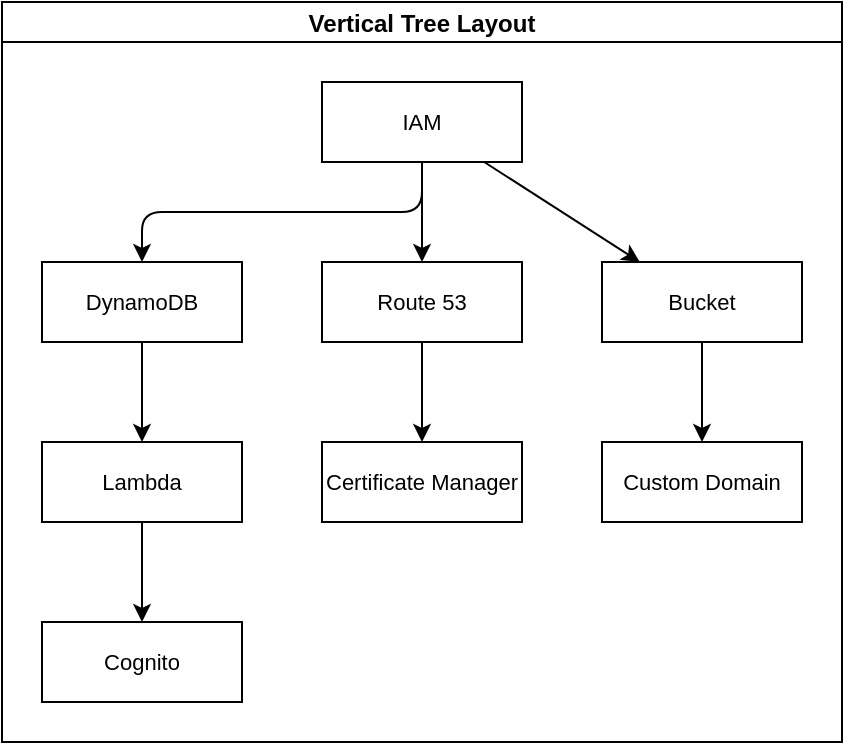 <mxfile>
    <diagram id="kLH4KshFEAVXlsNB2BLq" name="Page-1">
        <mxGraphModel dx="657" dy="768" grid="1" gridSize="10" guides="1" tooltips="1" connect="1" arrows="1" fold="1" page="1" pageScale="1" pageWidth="850" pageHeight="1100" math="0" shadow="0">
            <root>
                <mxCell id="0"/>
                <mxCell id="1" parent="0"/>
                <mxCell id="37" value="Vertical Tree Layout" style="swimlane;startSize=20;horizontal=1;childLayout=treeLayout;horizontalTree=0;resizable=0;containerType=tree;fontSize=12;fontFamily=Helvetica;fontColor=default;" parent="1" vertex="1">
                    <mxGeometry x="30" y="50" width="420" height="370" as="geometry"/>
                </mxCell>
                <mxCell id="38" value="IAM" style="whiteSpace=wrap;html=1;fontFamily=Helvetica;fontSize=11;fontColor=default;" parent="37" vertex="1">
                    <mxGeometry x="160" y="40" width="100" height="40" as="geometry"/>
                </mxCell>
                <mxCell id="39" value="DynamoDB" style="whiteSpace=wrap;html=1;fontFamily=Helvetica;fontSize=11;fontColor=default;" parent="37" vertex="1">
                    <mxGeometry x="20" y="130" width="100" height="40" as="geometry"/>
                </mxCell>
                <mxCell id="40" value="" style="edgeStyle=elbowEdgeStyle;elbow=vertical;html=1;rounded=1;curved=0;sourcePerimeterSpacing=0;targetPerimeterSpacing=0;startSize=6;endSize=6;labelBackgroundColor=default;strokeColor=default;fontFamily=Helvetica;fontSize=11;fontColor=default;endArrow=classic;shape=connector;" parent="37" source="38" target="39" edge="1">
                    <mxGeometry relative="1" as="geometry"/>
                </mxCell>
                <mxCell id="41" value="Route 53" style="whiteSpace=wrap;html=1;fontFamily=Helvetica;fontSize=11;fontColor=default;" parent="37" vertex="1">
                    <mxGeometry x="160" y="130" width="100" height="40" as="geometry"/>
                </mxCell>
                <mxCell id="42" value="" style="edgeStyle=elbowEdgeStyle;elbow=vertical;html=1;rounded=1;curved=0;sourcePerimeterSpacing=0;targetPerimeterSpacing=0;startSize=6;endSize=6;labelBackgroundColor=default;strokeColor=default;fontFamily=Helvetica;fontSize=11;fontColor=default;endArrow=classic;shape=connector;" parent="37" source="38" target="41" edge="1">
                    <mxGeometry relative="1" as="geometry"/>
                </mxCell>
                <mxCell id="51" value="" style="edgeStyle=elbowEdgeStyle;elbow=vertical;html=1;rounded=1;curved=0;sourcePerimeterSpacing=0;targetPerimeterSpacing=0;startSize=6;endSize=6;labelBackgroundColor=default;strokeColor=default;fontFamily=Helvetica;fontSize=11;fontColor=default;endArrow=classic;shape=connector;" parent="37" source="39" target="52" edge="1">
                    <mxGeometry relative="1" as="geometry">
                        <mxPoint x="-110" y="130" as="sourcePoint"/>
                    </mxGeometry>
                </mxCell>
                <mxCell id="52" value="Lambda" style="whiteSpace=wrap;html=1;fontFamily=Helvetica;fontSize=11;fontColor=default;" parent="37" vertex="1">
                    <mxGeometry x="20" y="220" width="100" height="40" as="geometry"/>
                </mxCell>
                <mxCell id="61" value="" style="edgeStyle=elbowEdgeStyle;elbow=vertical;html=1;rounded=1;curved=0;sourcePerimeterSpacing=0;targetPerimeterSpacing=0;startSize=6;endSize=6;labelBackgroundColor=default;strokeColor=default;fontFamily=Helvetica;fontSize=11;fontColor=default;endArrow=classic;shape=connector;" parent="37" source="41" target="62" edge="1">
                    <mxGeometry relative="1" as="geometry">
                        <mxPoint x="100" y="130" as="sourcePoint"/>
                    </mxGeometry>
                </mxCell>
                <mxCell id="62" value="Certificate Manager" style="whiteSpace=wrap;html=1;fontFamily=Helvetica;fontSize=11;fontColor=default;" parent="37" vertex="1">
                    <mxGeometry x="160" y="220" width="100" height="40" as="geometry"/>
                </mxCell>
                <mxCell id="63" value="" style="edgeStyle=elbowEdgeStyle;elbow=vertical;html=1;rounded=1;curved=0;sourcePerimeterSpacing=0;targetPerimeterSpacing=0;startSize=6;endSize=6;labelBackgroundColor=default;strokeColor=default;fontFamily=Helvetica;fontSize=11;fontColor=default;endArrow=classic;shape=connector;" edge="1" target="64" source="52" parent="37">
                    <mxGeometry relative="1" as="geometry">
                        <mxPoint x="30" y="220" as="sourcePoint"/>
                    </mxGeometry>
                </mxCell>
                <mxCell id="64" value="Cognito" style="whiteSpace=wrap;html=1;fontFamily=Helvetica;fontSize=11;fontColor=default;" vertex="1" parent="37">
                    <mxGeometry x="20" y="310" width="100" height="40" as="geometry"/>
                </mxCell>
                <mxCell id="65" value="" style="edgeStyle=none;html=1;" edge="1" source="38" target="66" parent="37">
                    <mxGeometry relative="1" as="geometry"/>
                </mxCell>
                <mxCell id="66" value="Bucket" style="whiteSpace=wrap;html=1;fontFamily=Helvetica;fontSize=11;fontColor=default;" vertex="1" parent="37">
                    <mxGeometry x="300" y="130" width="100" height="40" as="geometry"/>
                </mxCell>
                <mxCell id="67" value="" style="edgeStyle=none;html=1;" edge="1" target="68" source="66" parent="37">
                    <mxGeometry relative="1" as="geometry">
                        <mxPoint x="271.111" y="130" as="sourcePoint"/>
                    </mxGeometry>
                </mxCell>
                <mxCell id="68" value="Custom Domain" style="whiteSpace=wrap;html=1;fontFamily=Helvetica;fontSize=11;fontColor=default;" vertex="1" parent="37">
                    <mxGeometry x="300" y="220" width="100" height="40" as="geometry"/>
                </mxCell>
            </root>
        </mxGraphModel>
    </diagram>
</mxfile>